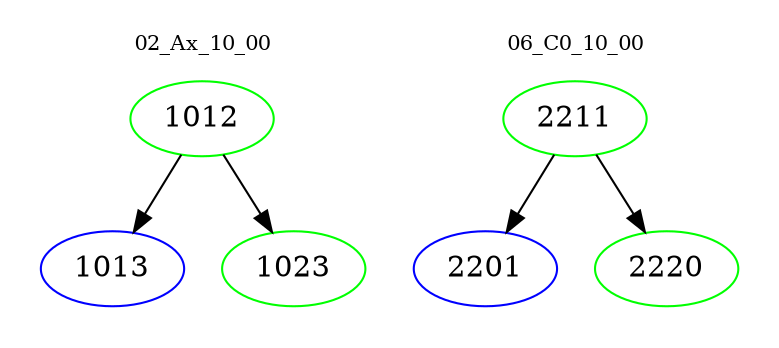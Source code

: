digraph{
subgraph cluster_0 {
color = white
label = "02_Ax_10_00";
fontsize=10;
T0_1012 [label="1012", color="green"]
T0_1012 -> T0_1013 [color="black"]
T0_1013 [label="1013", color="blue"]
T0_1012 -> T0_1023 [color="black"]
T0_1023 [label="1023", color="green"]
}
subgraph cluster_1 {
color = white
label = "06_C0_10_00";
fontsize=10;
T1_2211 [label="2211", color="green"]
T1_2211 -> T1_2201 [color="black"]
T1_2201 [label="2201", color="blue"]
T1_2211 -> T1_2220 [color="black"]
T1_2220 [label="2220", color="green"]
}
}
